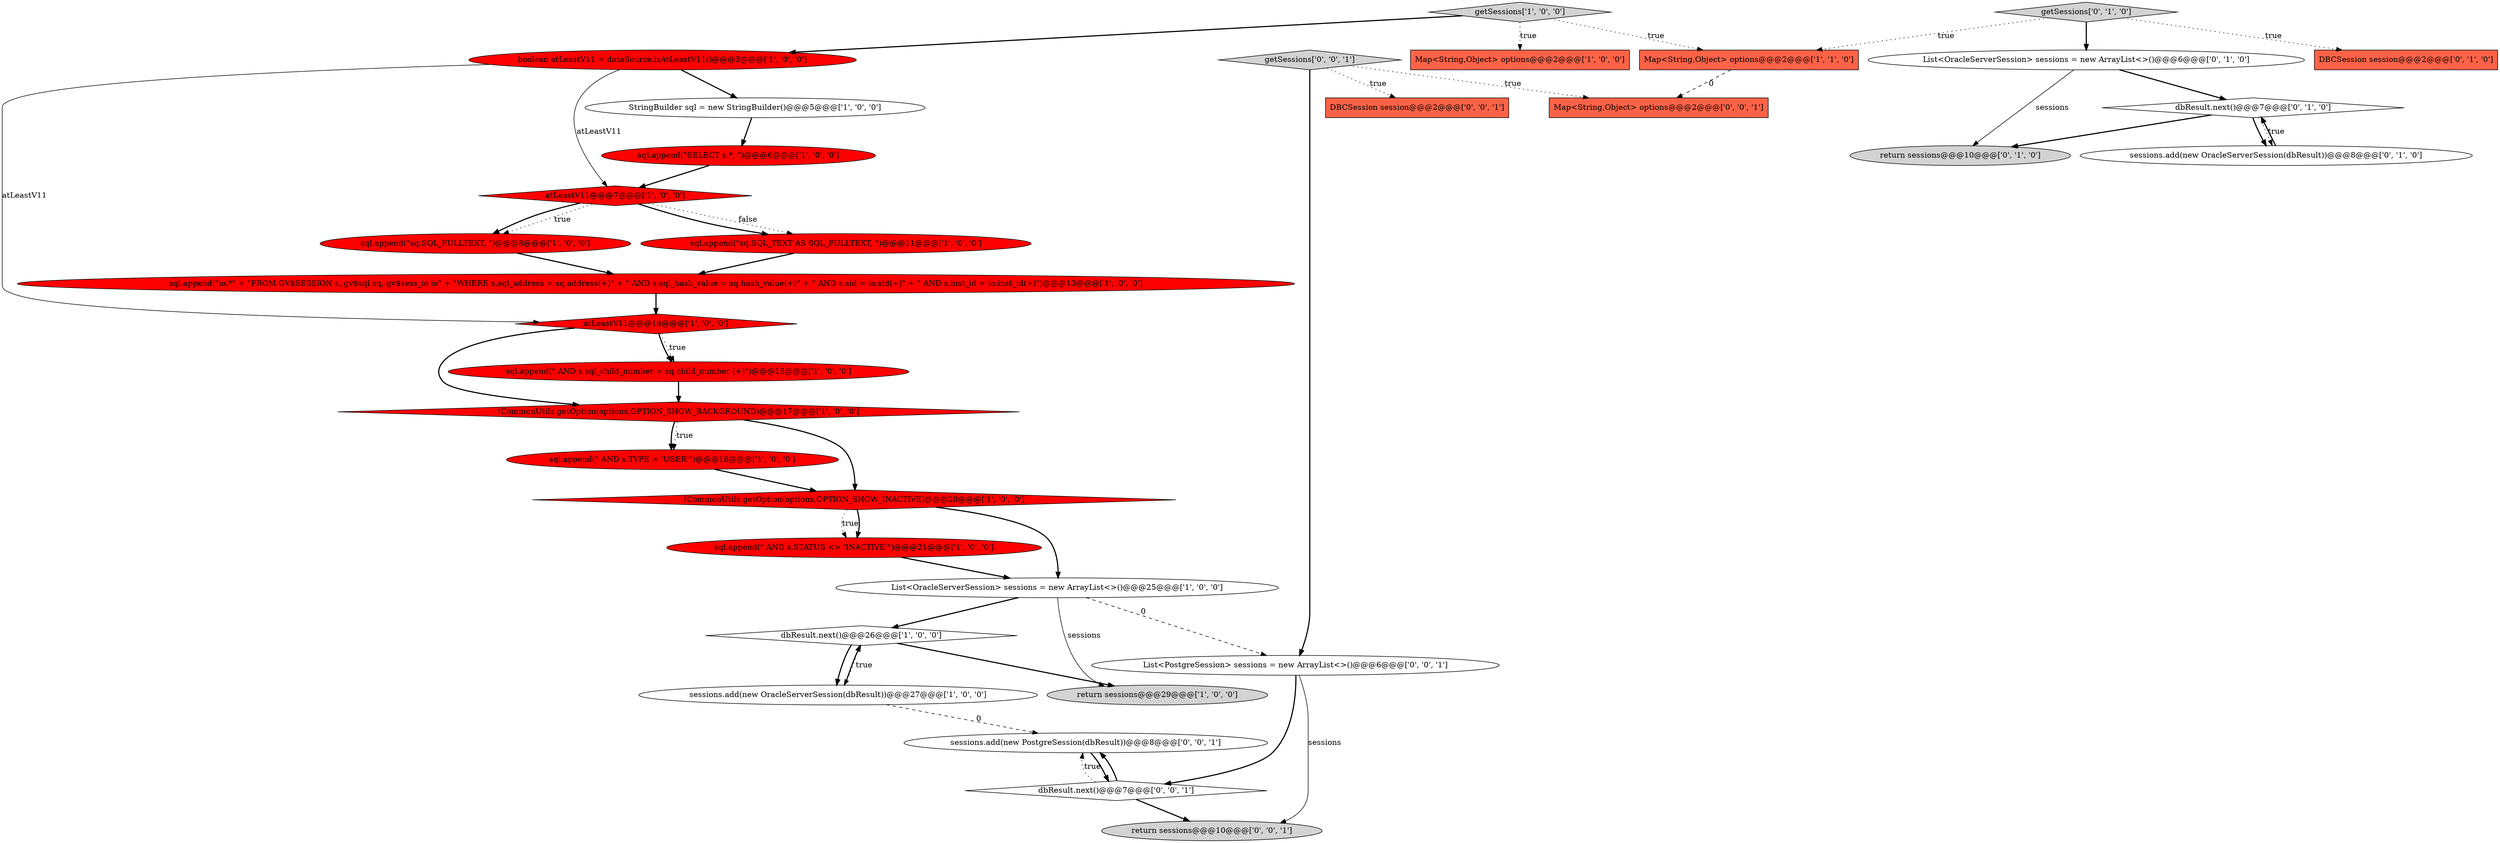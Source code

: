 digraph {
2 [style = filled, label = "sql.append(\" AND s.sql_child_number = sq.child_number (+)\")@@@15@@@['1', '0', '0']", fillcolor = red, shape = ellipse image = "AAA1AAABBB1BBB"];
21 [style = filled, label = "sessions.add(new OracleServerSession(dbResult))@@@8@@@['0', '1', '0']", fillcolor = white, shape = ellipse image = "AAA0AAABBB2BBB"];
24 [style = filled, label = "getSessions['0', '1', '0']", fillcolor = lightgray, shape = diamond image = "AAA0AAABBB2BBB"];
13 [style = filled, label = "Map<String,Object> options@@@2@@@['1', '0', '0']", fillcolor = tomato, shape = box image = "AAA0AAABBB1BBB"];
10 [style = filled, label = "!CommonUtils.getOption(options,OPTION_SHOW_BACKGROUND)@@@17@@@['1', '0', '0']", fillcolor = red, shape = diamond image = "AAA1AAABBB1BBB"];
12 [style = filled, label = "sql.append(\"SELECT s.*, \")@@@6@@@['1', '0', '0']", fillcolor = red, shape = ellipse image = "AAA1AAABBB1BBB"];
4 [style = filled, label = "List<OracleServerSession> sessions = new ArrayList<>()@@@25@@@['1', '0', '0']", fillcolor = white, shape = ellipse image = "AAA0AAABBB1BBB"];
1 [style = filled, label = "sql.append(\"sq.SQL_FULLTEXT, \")@@@8@@@['1', '0', '0']", fillcolor = red, shape = ellipse image = "AAA1AAABBB1BBB"];
22 [style = filled, label = "dbResult.next()@@@7@@@['0', '1', '0']", fillcolor = white, shape = diamond image = "AAA0AAABBB2BBB"];
15 [style = filled, label = "Map<String,Object> options@@@2@@@['1', '1', '0']", fillcolor = tomato, shape = box image = "AAA0AAABBB1BBB"];
31 [style = filled, label = "DBCSession session@@@2@@@['0', '0', '1']", fillcolor = tomato, shape = box image = "AAA0AAABBB3BBB"];
7 [style = filled, label = "boolean atLeastV11 = dataSource.isAtLeastV11()@@@3@@@['1', '0', '0']", fillcolor = red, shape = ellipse image = "AAA1AAABBB1BBB"];
25 [style = filled, label = "List<OracleServerSession> sessions = new ArrayList<>()@@@6@@@['0', '1', '0']", fillcolor = white, shape = ellipse image = "AAA0AAABBB2BBB"];
16 [style = filled, label = "StringBuilder sql = new StringBuilder()@@@5@@@['1', '0', '0']", fillcolor = white, shape = ellipse image = "AAA0AAABBB1BBB"];
6 [style = filled, label = "getSessions['1', '0', '0']", fillcolor = lightgray, shape = diamond image = "AAA0AAABBB1BBB"];
23 [style = filled, label = "return sessions@@@10@@@['0', '1', '0']", fillcolor = lightgray, shape = ellipse image = "AAA0AAABBB2BBB"];
19 [style = filled, label = "atLeastV11@@@7@@@['1', '0', '0']", fillcolor = red, shape = diamond image = "AAA1AAABBB1BBB"];
0 [style = filled, label = "!CommonUtils.getOption(options,OPTION_SHOW_INACTIVE)@@@20@@@['1', '0', '0']", fillcolor = red, shape = diamond image = "AAA1AAABBB1BBB"];
30 [style = filled, label = "return sessions@@@10@@@['0', '0', '1']", fillcolor = lightgray, shape = ellipse image = "AAA0AAABBB3BBB"];
11 [style = filled, label = "dbResult.next()@@@26@@@['1', '0', '0']", fillcolor = white, shape = diamond image = "AAA0AAABBB1BBB"];
20 [style = filled, label = "DBCSession session@@@2@@@['0', '1', '0']", fillcolor = tomato, shape = box image = "AAA0AAABBB2BBB"];
29 [style = filled, label = "dbResult.next()@@@7@@@['0', '0', '1']", fillcolor = white, shape = diamond image = "AAA0AAABBB3BBB"];
28 [style = filled, label = "List<PostgreSession> sessions = new ArrayList<>()@@@6@@@['0', '0', '1']", fillcolor = white, shape = ellipse image = "AAA0AAABBB3BBB"];
9 [style = filled, label = "sessions.add(new OracleServerSession(dbResult))@@@27@@@['1', '0', '0']", fillcolor = white, shape = ellipse image = "AAA0AAABBB1BBB"];
3 [style = filled, label = "sql.append(\"sq.SQL_TEXT AS SQL_FULLTEXT, \")@@@11@@@['1', '0', '0']", fillcolor = red, shape = ellipse image = "AAA1AAABBB1BBB"];
32 [style = filled, label = "Map<String,Object> options@@@2@@@['0', '0', '1']", fillcolor = tomato, shape = box image = "AAA0AAABBB3BBB"];
5 [style = filled, label = "return sessions@@@29@@@['1', '0', '0']", fillcolor = lightgray, shape = ellipse image = "AAA0AAABBB1BBB"];
8 [style = filled, label = "atLeastV11@@@14@@@['1', '0', '0']", fillcolor = red, shape = diamond image = "AAA1AAABBB1BBB"];
26 [style = filled, label = "sessions.add(new PostgreSession(dbResult))@@@8@@@['0', '0', '1']", fillcolor = white, shape = ellipse image = "AAA0AAABBB3BBB"];
27 [style = filled, label = "getSessions['0', '0', '1']", fillcolor = lightgray, shape = diamond image = "AAA0AAABBB3BBB"];
17 [style = filled, label = "sql.append(\"io.*\" + \"FROM GV$SESSION s, gv$sql sq, gv$sess_io io\" + \"WHERE s.sql_address = sq.address(+)\" + \" AND s.sql_hash_value = sq.hash_value(+)\" + \" AND s.sid = io.sid(+)\" + \" AND s.inst_id = io.inst_id(+)\")@@@13@@@['1', '0', '0']", fillcolor = red, shape = ellipse image = "AAA1AAABBB1BBB"];
14 [style = filled, label = "sql.append(\" AND s.TYPE = 'USER'\")@@@18@@@['1', '0', '0']", fillcolor = red, shape = ellipse image = "AAA1AAABBB1BBB"];
18 [style = filled, label = "sql.append(\" AND s.STATUS <> 'INACTIVE'\")@@@21@@@['1', '0', '0']", fillcolor = red, shape = ellipse image = "AAA1AAABBB1BBB"];
22->21 [style = dotted, label="true"];
17->8 [style = bold, label=""];
28->29 [style = bold, label=""];
8->10 [style = bold, label=""];
4->5 [style = solid, label="sessions"];
19->1 [style = dotted, label="true"];
27->32 [style = dotted, label="true"];
9->11 [style = bold, label=""];
0->18 [style = dotted, label="true"];
25->22 [style = bold, label=""];
29->30 [style = bold, label=""];
10->14 [style = bold, label=""];
19->3 [style = dotted, label="false"];
8->2 [style = dotted, label="true"];
26->29 [style = bold, label=""];
27->28 [style = bold, label=""];
25->23 [style = solid, label="sessions"];
7->19 [style = solid, label="atLeastV11"];
6->13 [style = dotted, label="true"];
22->21 [style = bold, label=""];
7->8 [style = solid, label="atLeastV11"];
15->32 [style = dashed, label="0"];
11->9 [style = dotted, label="true"];
2->10 [style = bold, label=""];
11->9 [style = bold, label=""];
29->26 [style = dotted, label="true"];
22->23 [style = bold, label=""];
1->17 [style = bold, label=""];
4->28 [style = dashed, label="0"];
29->26 [style = bold, label=""];
10->14 [style = dotted, label="true"];
28->30 [style = solid, label="sessions"];
19->1 [style = bold, label=""];
11->5 [style = bold, label=""];
18->4 [style = bold, label=""];
14->0 [style = bold, label=""];
8->2 [style = bold, label=""];
0->4 [style = bold, label=""];
21->22 [style = bold, label=""];
24->25 [style = bold, label=""];
27->31 [style = dotted, label="true"];
24->20 [style = dotted, label="true"];
10->0 [style = bold, label=""];
7->16 [style = bold, label=""];
24->15 [style = dotted, label="true"];
9->26 [style = dashed, label="0"];
3->17 [style = bold, label=""];
0->18 [style = bold, label=""];
12->19 [style = bold, label=""];
4->11 [style = bold, label=""];
6->7 [style = bold, label=""];
19->3 [style = bold, label=""];
16->12 [style = bold, label=""];
6->15 [style = dotted, label="true"];
}
